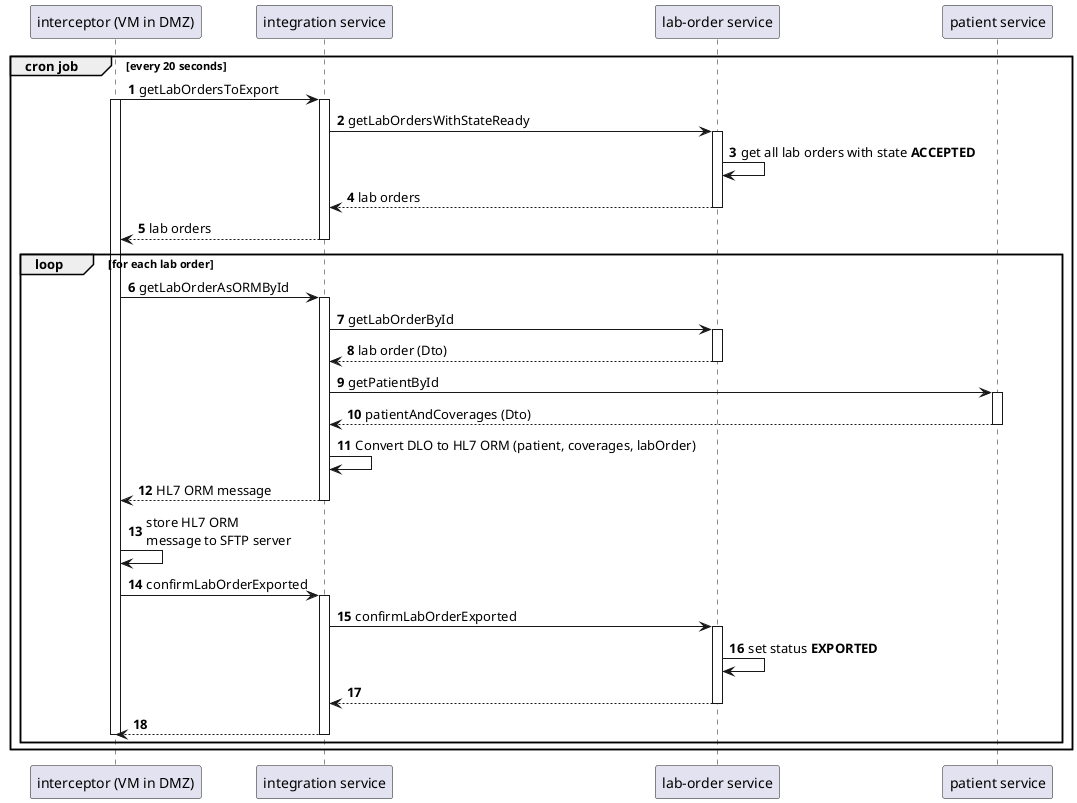 @startuml
'https://plantuml.com/sequence-diagram

autonumber

participant "interceptor (VM in DMZ)" as icp
participant "integration service" as int
participant "lab-order service" as lab
participant "patient service" as pat

group cron job [every 20 seconds]
icp -> int: getLabOrdersToExport
activate icp
activate int
int -> lab: getLabOrdersWithStateReady
activate lab
lab -> lab: get all lab orders with state <b>ACCEPTED</b>
lab --> int: lab orders
deactivate lab
int --> icp: lab orders
deactivate int
loop for each lab order
icp -> int: getLabOrderAsORMById
activate int
int -> lab: getLabOrderById
activate lab

lab --> int: lab order (Dto)
deactivate lab
int -> pat: getPatientById
activate pat
pat --> int: patientAndCoverages (Dto)
deactivate pat

int -> int: Convert DLO to HL7 ORM (patient, coverages, labOrder)


int --> icp: HL7 ORM message
deactivate int
icp -> icp: store HL7 ORM \nmessage to SFTP server
icp -> int: confirmLabOrderExported
activate int
int -> lab: confirmLabOrderExported
activate lab
lab -> lab: set status <b>EXPORTED</b>
lab --> int
deactivate lab
int --> icp
deactivate int
deactivate icp

end
end

@enduml

